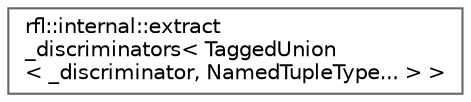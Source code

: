 digraph "类继承关系图"
{
 // LATEX_PDF_SIZE
  bgcolor="transparent";
  edge [fontname=Helvetica,fontsize=10,labelfontname=Helvetica,labelfontsize=10];
  node [fontname=Helvetica,fontsize=10,shape=box,height=0.2,width=0.4];
  rankdir="LR";
  Node0 [id="Node000000",label="rfl::internal::extract\l_discriminators\< TaggedUnion\l\< _discriminator, NamedTupleType... \> \>",height=0.2,width=0.4,color="grey40", fillcolor="white", style="filled",URL="$structrfl_1_1internal_1_1extract__discriminators_3_01_tagged_union_3_01__discriminator_00_01_named_tuple_type_8_8_8_01_4_01_4.html",tooltip=" "];
}
